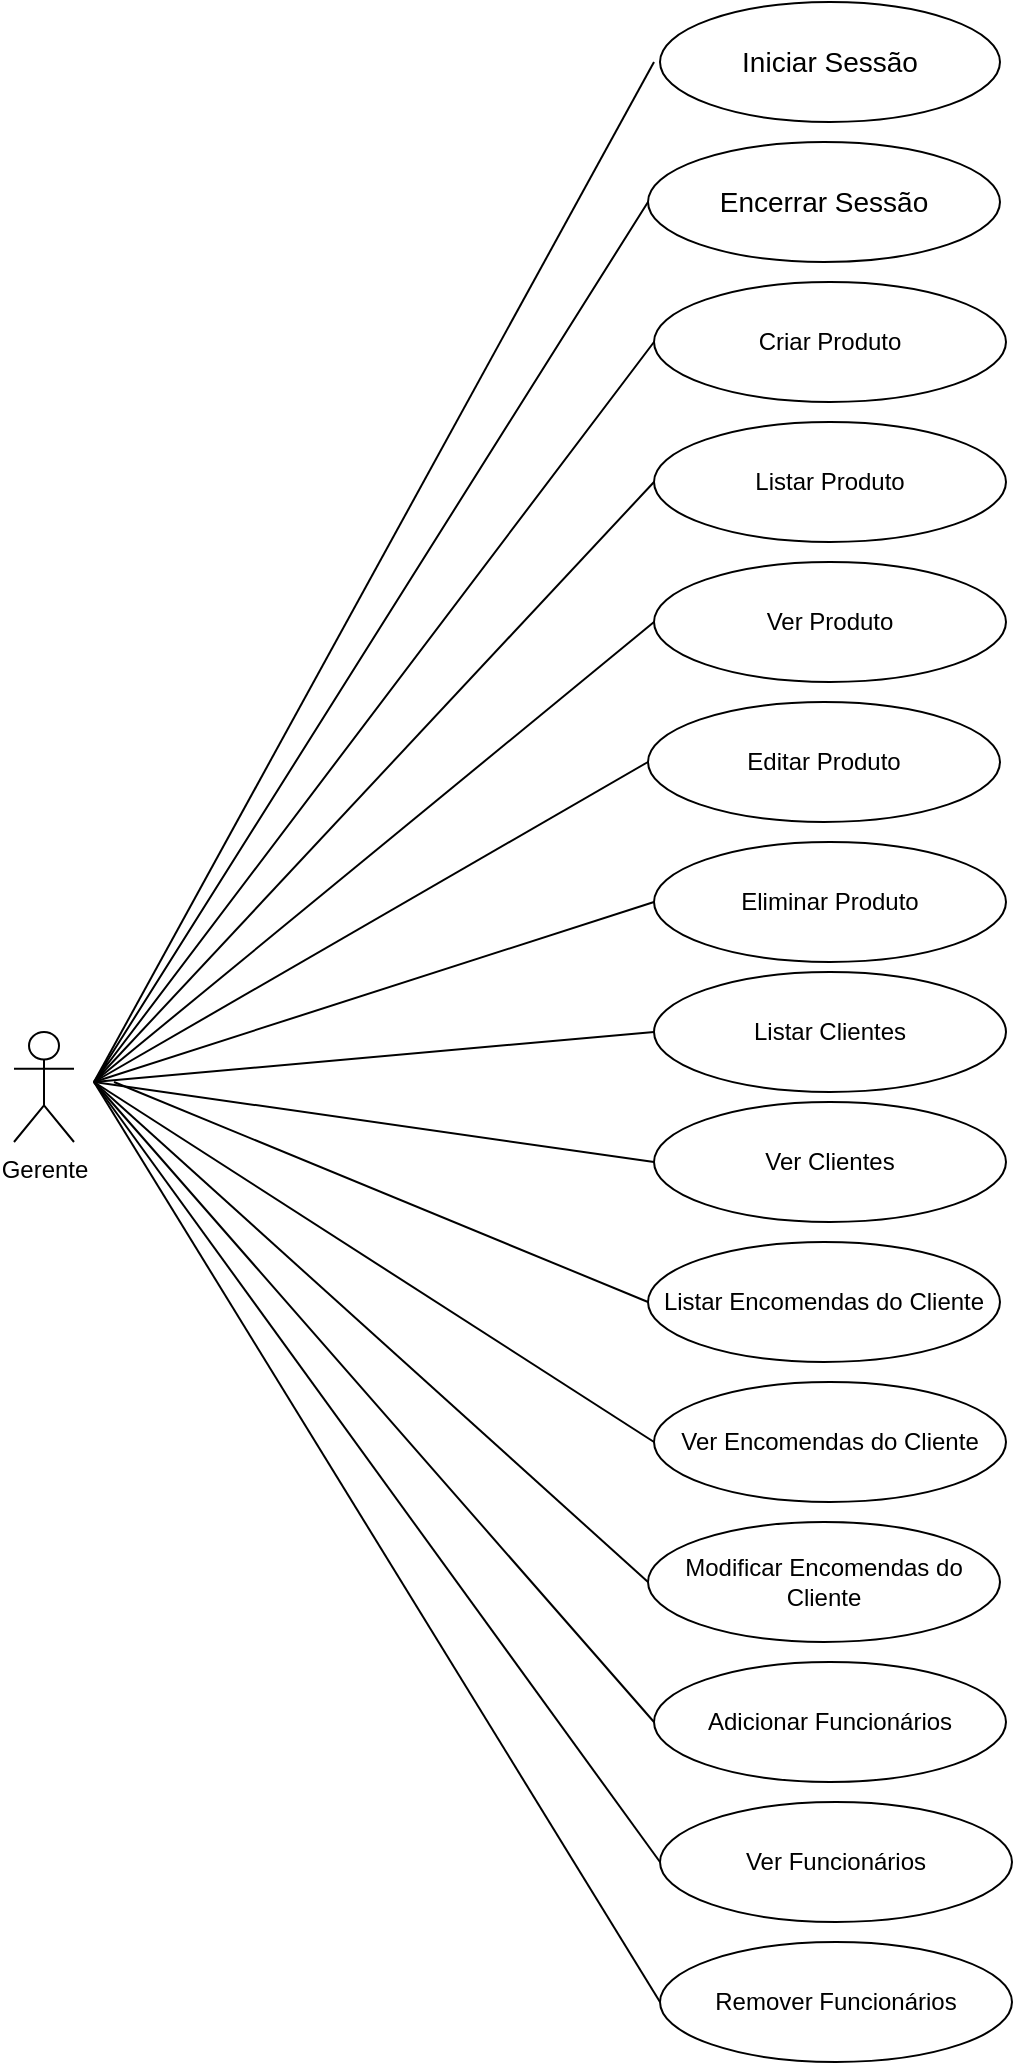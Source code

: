 <mxfile version="24.2.2" type="onedrive">
  <diagram name="Página-1" id="3tzgoBKtCzycP5uL6vk3">
    <mxGraphModel dx="1026" dy="685" grid="1" gridSize="10" guides="1" tooltips="1" connect="1" arrows="1" fold="1" page="1" pageScale="1" pageWidth="827" pageHeight="1169" math="0" shadow="0">
      <root>
        <mxCell id="0" />
        <mxCell id="1" parent="0" />
        <mxCell id="F5LolsfLSJLDMr82KRO7-1" value="Gerente" style="shape=umlActor;verticalLabelPosition=bottom;verticalAlign=top;html=1;outlineConnect=0;" vertex="1" parent="1">
          <mxGeometry x="100" y="555" width="30" height="55" as="geometry" />
        </mxCell>
        <mxCell id="F5LolsfLSJLDMr82KRO7-5" value="&lt;font style=&quot;font-size: 14px;&quot;&gt;Iniciar Sessão&lt;/font&gt;" style="ellipse;whiteSpace=wrap;html=1;" vertex="1" parent="1">
          <mxGeometry x="423" y="40" width="170" height="60" as="geometry" />
        </mxCell>
        <mxCell id="F5LolsfLSJLDMr82KRO7-6" value="&lt;font style=&quot;font-size: 14px;&quot;&gt;Encerrar Sessão&lt;/font&gt;" style="ellipse;whiteSpace=wrap;html=1;" vertex="1" parent="1">
          <mxGeometry x="417" y="110" width="176" height="60" as="geometry" />
        </mxCell>
        <mxCell id="F5LolsfLSJLDMr82KRO7-7" value="Criar Produto" style="ellipse;whiteSpace=wrap;html=1;" vertex="1" parent="1">
          <mxGeometry x="420" y="180" width="176" height="60" as="geometry" />
        </mxCell>
        <mxCell id="F5LolsfLSJLDMr82KRO7-12" value="Listar Produto" style="ellipse;whiteSpace=wrap;html=1;" vertex="1" parent="1">
          <mxGeometry x="420" y="250" width="176" height="60" as="geometry" />
        </mxCell>
        <mxCell id="F5LolsfLSJLDMr82KRO7-13" value="Ver Produto" style="ellipse;whiteSpace=wrap;html=1;" vertex="1" parent="1">
          <mxGeometry x="420" y="320" width="176" height="60" as="geometry" />
        </mxCell>
        <mxCell id="F5LolsfLSJLDMr82KRO7-14" value="Editar Produto" style="ellipse;whiteSpace=wrap;html=1;" vertex="1" parent="1">
          <mxGeometry x="417" y="390" width="176" height="60" as="geometry" />
        </mxCell>
        <mxCell id="F5LolsfLSJLDMr82KRO7-15" value="Eliminar Produto" style="ellipse;whiteSpace=wrap;html=1;" vertex="1" parent="1">
          <mxGeometry x="420" y="460" width="176" height="60" as="geometry" />
        </mxCell>
        <mxCell id="F5LolsfLSJLDMr82KRO7-16" value="Listar Clientes" style="ellipse;whiteSpace=wrap;html=1;" vertex="1" parent="1">
          <mxGeometry x="420" y="525" width="176" height="60" as="geometry" />
        </mxCell>
        <mxCell id="F5LolsfLSJLDMr82KRO7-17" value="Ver Clientes" style="ellipse;whiteSpace=wrap;html=1;" vertex="1" parent="1">
          <mxGeometry x="420" y="590" width="176" height="60" as="geometry" />
        </mxCell>
        <mxCell id="F5LolsfLSJLDMr82KRO7-18" value="Listar Encomendas do Cliente" style="ellipse;whiteSpace=wrap;html=1;" vertex="1" parent="1">
          <mxGeometry x="417" y="660" width="176" height="60" as="geometry" />
        </mxCell>
        <mxCell id="F5LolsfLSJLDMr82KRO7-19" value="Modificar Encomendas do Cliente" style="ellipse;whiteSpace=wrap;html=1;" vertex="1" parent="1">
          <mxGeometry x="417" y="800" width="176" height="60" as="geometry" />
        </mxCell>
        <mxCell id="F5LolsfLSJLDMr82KRO7-20" value="Ver Encomendas do Cliente" style="ellipse;whiteSpace=wrap;html=1;" vertex="1" parent="1">
          <mxGeometry x="420" y="730" width="176" height="60" as="geometry" />
        </mxCell>
        <mxCell id="F5LolsfLSJLDMr82KRO7-21" value="Adicionar Funcionários" style="ellipse;whiteSpace=wrap;html=1;" vertex="1" parent="1">
          <mxGeometry x="420" y="870" width="176" height="60" as="geometry" />
        </mxCell>
        <mxCell id="F5LolsfLSJLDMr82KRO7-22" value="Remover Funcionários" style="ellipse;whiteSpace=wrap;html=1;" vertex="1" parent="1">
          <mxGeometry x="423" y="1010" width="176" height="60" as="geometry" />
        </mxCell>
        <mxCell id="F5LolsfLSJLDMr82KRO7-23" value="Ver Funcionários" style="ellipse;whiteSpace=wrap;html=1;" vertex="1" parent="1">
          <mxGeometry x="423" y="940" width="176" height="60" as="geometry" />
        </mxCell>
        <mxCell id="F5LolsfLSJLDMr82KRO7-29" value="" style="endArrow=none;html=1;rounded=0;" edge="1" parent="1">
          <mxGeometry width="50" height="50" relative="1" as="geometry">
            <mxPoint x="140" y="580" as="sourcePoint" />
            <mxPoint x="420" y="70" as="targetPoint" />
          </mxGeometry>
        </mxCell>
        <mxCell id="F5LolsfLSJLDMr82KRO7-30" value="" style="endArrow=none;html=1;rounded=0;entryX=0;entryY=0.5;entryDx=0;entryDy=0;exitX=0;exitY=0.5;exitDx=0;exitDy=0;" edge="1" parent="1" source="F5LolsfLSJLDMr82KRO7-7" target="F5LolsfLSJLDMr82KRO7-6">
          <mxGeometry width="50" height="50" relative="1" as="geometry">
            <mxPoint x="390" y="380" as="sourcePoint" />
            <mxPoint x="440" y="330" as="targetPoint" />
            <Array as="points">
              <mxPoint x="140" y="580" />
            </Array>
          </mxGeometry>
        </mxCell>
        <mxCell id="F5LolsfLSJLDMr82KRO7-31" value="" style="endArrow=none;html=1;rounded=0;entryX=0;entryY=0.5;entryDx=0;entryDy=0;" edge="1" parent="1" target="F5LolsfLSJLDMr82KRO7-12">
          <mxGeometry width="50" height="50" relative="1" as="geometry">
            <mxPoint x="140" y="580" as="sourcePoint" />
            <mxPoint x="440" y="330" as="targetPoint" />
          </mxGeometry>
        </mxCell>
        <mxCell id="F5LolsfLSJLDMr82KRO7-32" value="" style="endArrow=none;html=1;rounded=0;entryX=0;entryY=0.5;entryDx=0;entryDy=0;" edge="1" parent="1" target="F5LolsfLSJLDMr82KRO7-13">
          <mxGeometry width="50" height="50" relative="1" as="geometry">
            <mxPoint x="140" y="580" as="sourcePoint" />
            <mxPoint x="440" y="330" as="targetPoint" />
          </mxGeometry>
        </mxCell>
        <mxCell id="F5LolsfLSJLDMr82KRO7-33" value="" style="endArrow=none;html=1;rounded=0;entryX=0;entryY=0.5;entryDx=0;entryDy=0;" edge="1" parent="1" target="F5LolsfLSJLDMr82KRO7-14">
          <mxGeometry width="50" height="50" relative="1" as="geometry">
            <mxPoint x="140" y="580" as="sourcePoint" />
            <mxPoint x="440" y="620" as="targetPoint" />
          </mxGeometry>
        </mxCell>
        <mxCell id="F5LolsfLSJLDMr82KRO7-34" value="" style="endArrow=none;html=1;rounded=0;entryX=0;entryY=0.5;entryDx=0;entryDy=0;" edge="1" parent="1" target="F5LolsfLSJLDMr82KRO7-15">
          <mxGeometry width="50" height="50" relative="1" as="geometry">
            <mxPoint x="140" y="580" as="sourcePoint" />
            <mxPoint x="427" y="430" as="targetPoint" />
          </mxGeometry>
        </mxCell>
        <mxCell id="F5LolsfLSJLDMr82KRO7-35" value="" style="endArrow=none;html=1;rounded=0;entryX=0;entryY=0.5;entryDx=0;entryDy=0;" edge="1" parent="1" target="F5LolsfLSJLDMr82KRO7-16">
          <mxGeometry width="50" height="50" relative="1" as="geometry">
            <mxPoint x="140" y="580" as="sourcePoint" />
            <mxPoint x="410" y="560" as="targetPoint" />
          </mxGeometry>
        </mxCell>
        <mxCell id="F5LolsfLSJLDMr82KRO7-36" value="" style="endArrow=none;html=1;rounded=0;entryX=0;entryY=0.5;entryDx=0;entryDy=0;" edge="1" parent="1" target="F5LolsfLSJLDMr82KRO7-17">
          <mxGeometry width="50" height="50" relative="1" as="geometry">
            <mxPoint x="140" y="580" as="sourcePoint" />
            <mxPoint x="447" y="450" as="targetPoint" />
          </mxGeometry>
        </mxCell>
        <mxCell id="F5LolsfLSJLDMr82KRO7-37" value="" style="endArrow=none;html=1;rounded=0;entryX=0;entryY=0.5;entryDx=0;entryDy=0;" edge="1" parent="1" target="F5LolsfLSJLDMr82KRO7-18">
          <mxGeometry width="50" height="50" relative="1" as="geometry">
            <mxPoint x="150" y="580" as="sourcePoint" />
            <mxPoint x="457" y="460" as="targetPoint" />
          </mxGeometry>
        </mxCell>
        <mxCell id="F5LolsfLSJLDMr82KRO7-38" value="" style="endArrow=none;html=1;rounded=0;entryX=0;entryY=0.5;entryDx=0;entryDy=0;" edge="1" parent="1" target="F5LolsfLSJLDMr82KRO7-20">
          <mxGeometry width="50" height="50" relative="1" as="geometry">
            <mxPoint x="140" y="580" as="sourcePoint" />
            <mxPoint x="467" y="470" as="targetPoint" />
          </mxGeometry>
        </mxCell>
        <mxCell id="F5LolsfLSJLDMr82KRO7-40" value="" style="endArrow=none;html=1;rounded=0;entryX=0;entryY=0.5;entryDx=0;entryDy=0;" edge="1" parent="1" target="F5LolsfLSJLDMr82KRO7-21">
          <mxGeometry width="50" height="50" relative="1" as="geometry">
            <mxPoint x="140" y="580" as="sourcePoint" />
            <mxPoint x="487" y="490" as="targetPoint" />
          </mxGeometry>
        </mxCell>
        <mxCell id="F5LolsfLSJLDMr82KRO7-41" value="" style="endArrow=none;html=1;rounded=0;entryX=0;entryY=0.5;entryDx=0;entryDy=0;" edge="1" parent="1" target="F5LolsfLSJLDMr82KRO7-19">
          <mxGeometry width="50" height="50" relative="1" as="geometry">
            <mxPoint x="140" y="580" as="sourcePoint" />
            <mxPoint x="440" y="820" as="targetPoint" />
          </mxGeometry>
        </mxCell>
        <mxCell id="F5LolsfLSJLDMr82KRO7-42" value="" style="endArrow=none;html=1;rounded=0;entryX=0;entryY=0.5;entryDx=0;entryDy=0;" edge="1" parent="1" target="F5LolsfLSJLDMr82KRO7-23">
          <mxGeometry width="50" height="50" relative="1" as="geometry">
            <mxPoint x="140" y="580" as="sourcePoint" />
            <mxPoint x="440" y="820" as="targetPoint" />
          </mxGeometry>
        </mxCell>
        <mxCell id="F5LolsfLSJLDMr82KRO7-43" value="" style="endArrow=none;html=1;rounded=0;entryX=0;entryY=0.5;entryDx=0;entryDy=0;" edge="1" parent="1" target="F5LolsfLSJLDMr82KRO7-22">
          <mxGeometry width="50" height="50" relative="1" as="geometry">
            <mxPoint x="140" y="580" as="sourcePoint" />
            <mxPoint x="440" y="820" as="targetPoint" />
          </mxGeometry>
        </mxCell>
      </root>
    </mxGraphModel>
  </diagram>
</mxfile>
